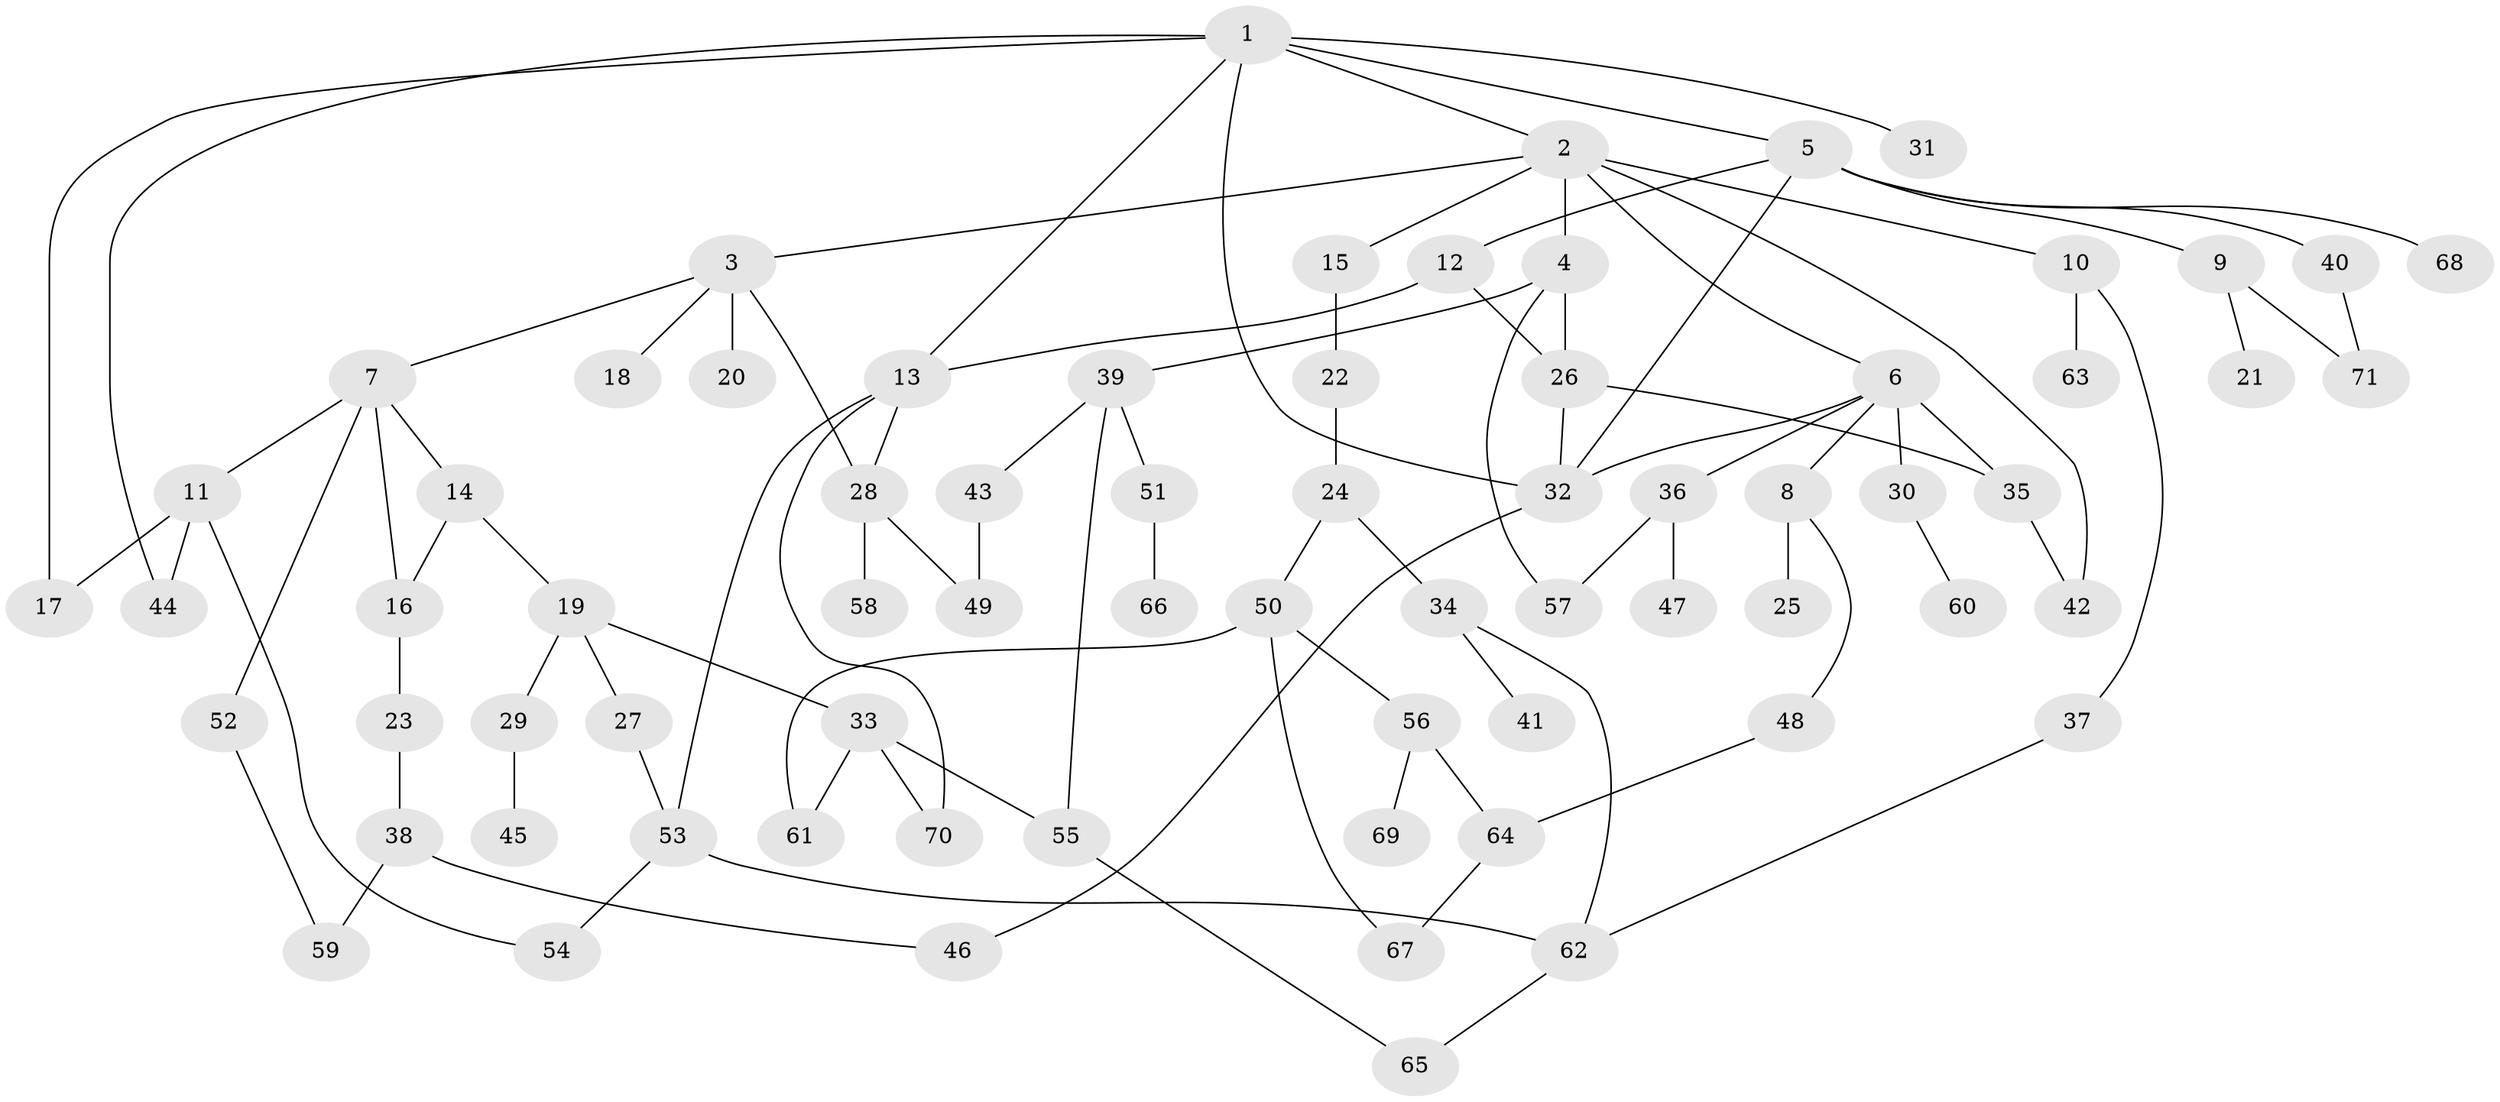 // Generated by graph-tools (version 1.1) at 2025/10/02/27/25 16:10:51]
// undirected, 71 vertices, 96 edges
graph export_dot {
graph [start="1"]
  node [color=gray90,style=filled];
  1;
  2;
  3;
  4;
  5;
  6;
  7;
  8;
  9;
  10;
  11;
  12;
  13;
  14;
  15;
  16;
  17;
  18;
  19;
  20;
  21;
  22;
  23;
  24;
  25;
  26;
  27;
  28;
  29;
  30;
  31;
  32;
  33;
  34;
  35;
  36;
  37;
  38;
  39;
  40;
  41;
  42;
  43;
  44;
  45;
  46;
  47;
  48;
  49;
  50;
  51;
  52;
  53;
  54;
  55;
  56;
  57;
  58;
  59;
  60;
  61;
  62;
  63;
  64;
  65;
  66;
  67;
  68;
  69;
  70;
  71;
  1 -- 2;
  1 -- 5;
  1 -- 13;
  1 -- 31;
  1 -- 32;
  1 -- 44;
  1 -- 17;
  2 -- 3;
  2 -- 4;
  2 -- 6;
  2 -- 10;
  2 -- 15;
  2 -- 42;
  3 -- 7;
  3 -- 18;
  3 -- 20;
  3 -- 28;
  4 -- 39;
  4 -- 57;
  4 -- 26;
  5 -- 9;
  5 -- 12;
  5 -- 40;
  5 -- 68;
  5 -- 32;
  6 -- 8;
  6 -- 30;
  6 -- 35;
  6 -- 36;
  6 -- 32;
  7 -- 11;
  7 -- 14;
  7 -- 16;
  7 -- 52;
  8 -- 25;
  8 -- 48;
  9 -- 21;
  9 -- 71;
  10 -- 37;
  10 -- 63;
  11 -- 17;
  11 -- 44;
  11 -- 54;
  12 -- 26;
  12 -- 13;
  13 -- 53;
  13 -- 70;
  13 -- 28;
  14 -- 19;
  14 -- 16;
  15 -- 22;
  16 -- 23;
  19 -- 27;
  19 -- 29;
  19 -- 33;
  22 -- 24;
  23 -- 38;
  24 -- 34;
  24 -- 50;
  26 -- 32;
  26 -- 35;
  27 -- 53;
  28 -- 49;
  28 -- 58;
  29 -- 45;
  30 -- 60;
  32 -- 46;
  33 -- 55;
  33 -- 70;
  33 -- 61;
  34 -- 41;
  34 -- 62;
  35 -- 42;
  36 -- 47;
  36 -- 57;
  37 -- 62;
  38 -- 59;
  38 -- 46;
  39 -- 43;
  39 -- 51;
  39 -- 55;
  40 -- 71;
  43 -- 49;
  48 -- 64;
  50 -- 56;
  50 -- 61;
  50 -- 67;
  51 -- 66;
  52 -- 59;
  53 -- 54;
  53 -- 62;
  55 -- 65;
  56 -- 69;
  56 -- 64;
  62 -- 65;
  64 -- 67;
}
